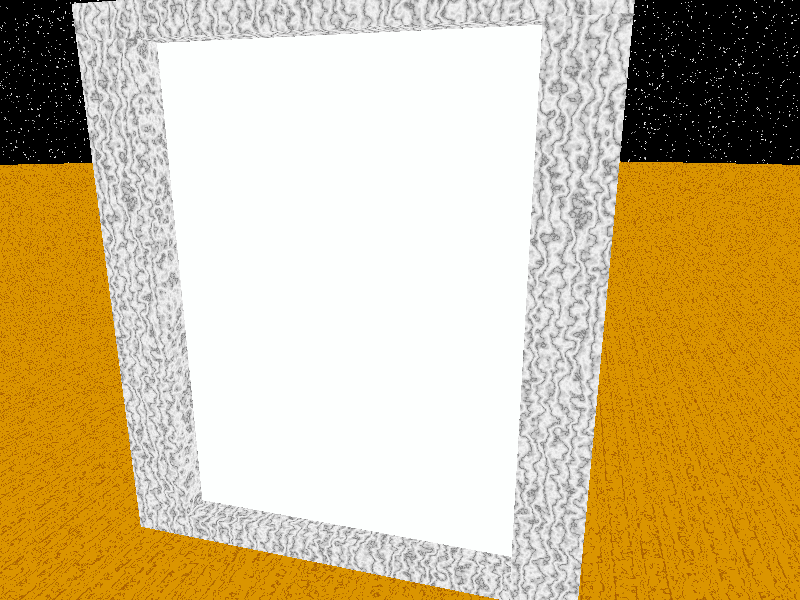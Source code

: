 #include "colors.inc"
#include "textures.inc"

camera {
    location <20, 40, -70>
    look_at  <0, 20,  0>
}

light_source { <100, 45, 45> White }

// -------------------- Background --------------------
 
#declare stars =    
    sphere { 
        <0, 0, 0>, 1
        texture {
            pigment {
                granite  
                color_map {
                    [0.72 rgb 0.00 ] // No Stars in this area
                    [0.72 rgb 0.20 ] // Very Very Faint Stars
                    [0.75 rgb 0.40 ] // Very Very Faint Stars
                    [0.78 rgb 0.60 ] // Very Faint Stars
                    [0.81 rgb 0.80 ] // Faint Stars
                    [0.85 rgb 0.95 ] // Medium White Stars
                    [0.91 rgb 1.00 ] // White Stars 
                    [0.91 rgb 0.00 ] // No Stars in this area
                }
            scale .015
            }
            finish { ambient 1 }
        }
        scale 1000 
    } 

#declare table =
    plane { 
        y, -1.5
        texture { Tom_Wood }
        finish {ambient 0.1 diffuse 0.8}
    }

// ----------------------------------------------------

// --------------------   Planet   --------------------

#macro planet(pColor)
    sphere {
        <0, 0, 0> 2
        texture {
            pigment { color pColor }
            normal { bumps 0.1 scale 0.2 }
            finish { phong 1 }
        }
    }
#end

#macro planetRing(pColor)
union {
    sphere {
        <0, 0, 0> 2
        texture {
            pigment { color pColor }
            normal { bumps 0.1 scale 0.2 }
            finish { phong 1 }
        }
    }
    torus {
        3.0, 0.2
        pigment { color Khaki }
        normal { bumps 0.4 scale 0.6 }
        finish { phong 1 }
    }
}
#end

#declare planetStick = union {
    cylinder  { <0, 0, -50> <0, 0, 5>, 0.2 }
    pigment { DMFWood4 scale 4 }
    finish { phong 1 }
    rotate 90 * x
}

#declare planetKebab = union {
    merge {
        object { planet(Brown) scale <0.3, 0.3, 0.3> }
        object { planet(Copper) scale <0.6, 0.6, 0.6> translate <0, 2, 0> }
        object { planet(MediumBlue) scale <0.7, 0.7, 0.7> translate <0, 5, 0> }
        object { planet(Maroon) scale <0.6, 0.6, 0.6> translate <0, 8, 0> }
        object { planet(Coral) scale <3.0, 3.0, 3.0> translate <0, 16, 0> }
        object { planetRing(Sienna) scale <2.5, 2.5, 2.5> translate <0, 28, 0> }
        object { planet(SummerSky) scale <1.2, 1.2, 1.2> translate <0, 36.5, 0> }
        object { planet(Blue) scale <1.2, 1.2, 1.2> translate <0, 42.5, 0> }
        object { planetStick }
    }
    translate <0, -25, 0>
    rotate 20 * z
    rotate 360 * clock * y
    translate <0, 25, 0>
}

// ----------------------------------------------------

// --------------------    Case    --------------------

#declare caseSide =
    box {
        <-3, 0, -3>,
        <3, 50, 3>
        texture { White_Marble }
    }

#declare caseFace =
    box {
        <-23, 0, -23>,
        <23, 3, 23>
        texture { White_Marble }
    }

#declare caseRing = difference {
    torus { 10, 0.25 }
    box {
        <-12, 0, -12>,
        <12, 0.25, 12>
    }
    texture { Silver1 }
}

#declare glass =
    texture {
        pigment { rgbf <0.98, 1.0, 0.99, 0.75> }
        finish {
            ambient 0.05
            diffuse 0.05
            reflection .05
            specular 1
            roughness .001
        }
    }

#declare planetCase = union {
    box {
        <-20, 0, -20>,
        <20, 50, 20>
        texture { glass }
        hollow
    }
    object { caseSide translate <-20, 0, -20> }
    object { caseSide translate <-20, 0, 20> }
    object { caseSide translate <20, 0, -20> }
    object { caseSide translate <20, 0, 20> }
    object { caseFace }
    object { caseFace translate <0, 50, 0> }
    object { planetKebab translate <0 , 6, 0> } 
}

#declare stellar = difference {
    object { planetCase }
    object { caseRing translate <0, 3, 0> }
    object { caseRing translate <0, 53, 0> rotate 180 * y }
}

// ----------------------------------------------------

object { stars }
object { table }
object { stellar translate <0, -2, 0> }
